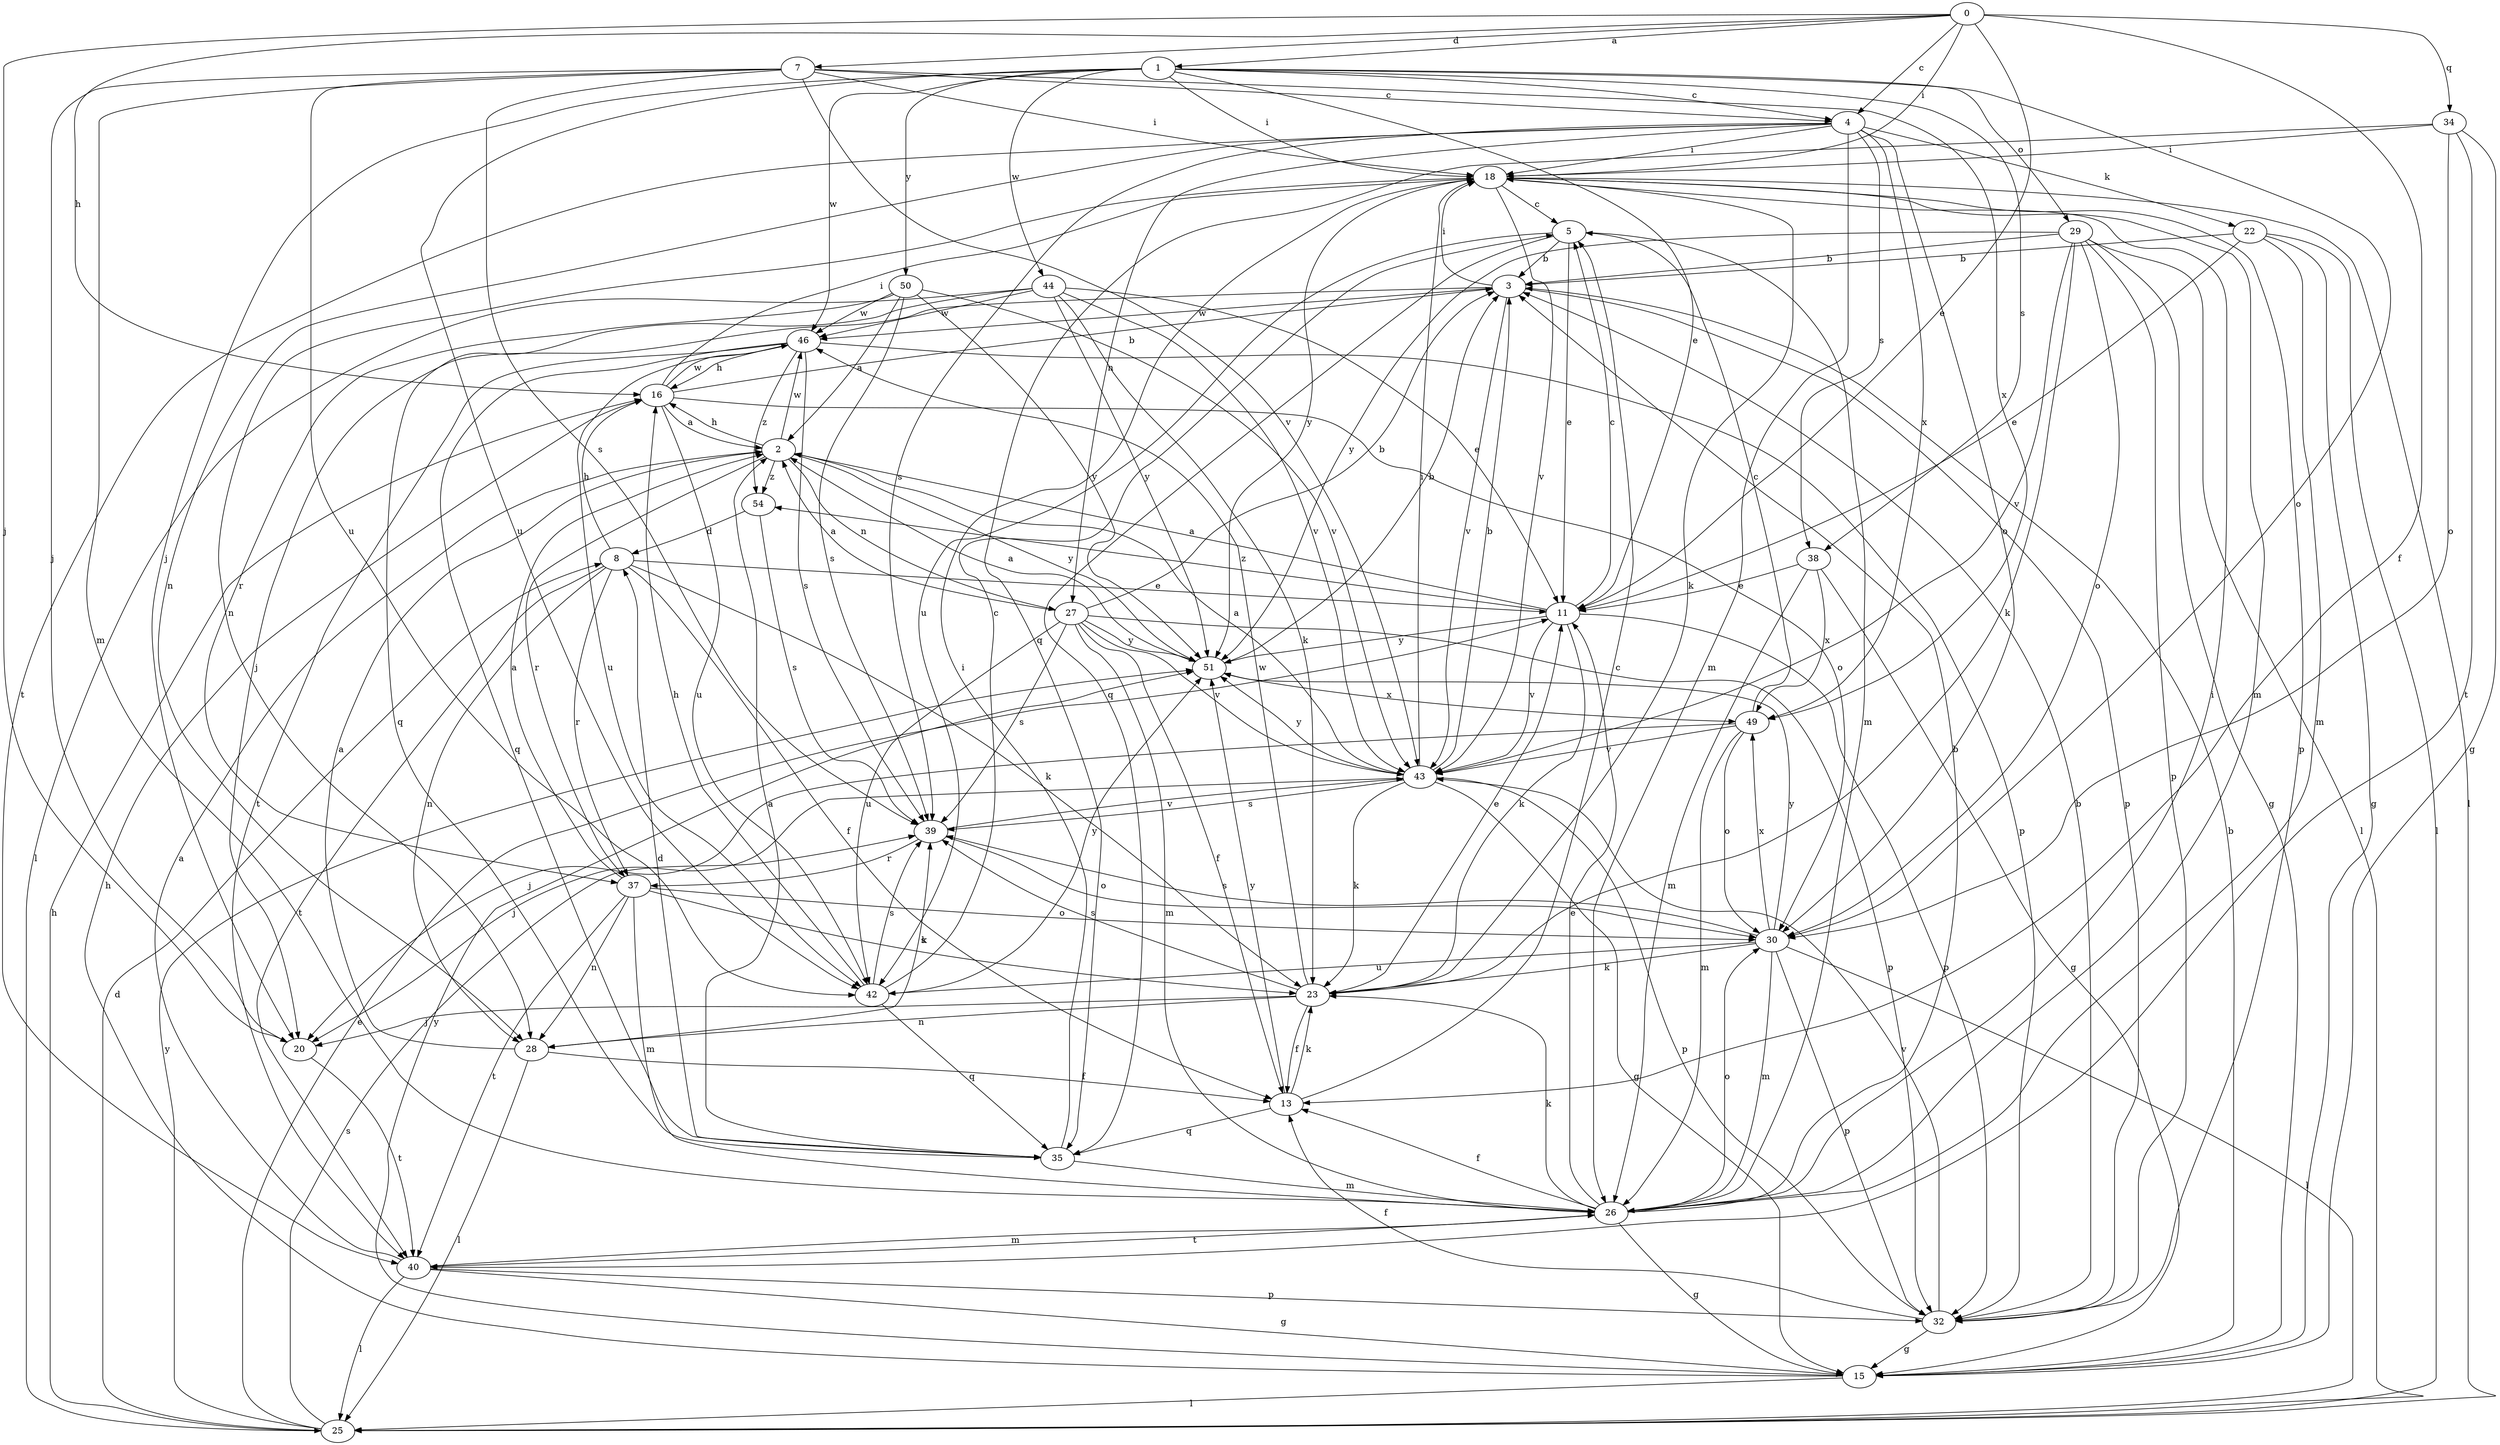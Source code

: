 strict digraph  {
0;
1;
2;
3;
4;
5;
7;
8;
11;
13;
15;
16;
18;
20;
22;
23;
25;
26;
27;
28;
29;
30;
32;
34;
35;
37;
38;
39;
40;
42;
43;
44;
46;
49;
50;
51;
54;
0 -> 1  [label=a];
0 -> 4  [label=c];
0 -> 7  [label=d];
0 -> 11  [label=e];
0 -> 13  [label=f];
0 -> 16  [label=h];
0 -> 18  [label=i];
0 -> 20  [label=j];
0 -> 34  [label=q];
1 -> 4  [label=c];
1 -> 11  [label=e];
1 -> 18  [label=i];
1 -> 20  [label=j];
1 -> 29  [label=o];
1 -> 30  [label=o];
1 -> 38  [label=s];
1 -> 42  [label=u];
1 -> 44  [label=w];
1 -> 46  [label=w];
1 -> 50  [label=y];
2 -> 16  [label=h];
2 -> 27  [label=n];
2 -> 37  [label=r];
2 -> 46  [label=w];
2 -> 51  [label=y];
2 -> 54  [label=z];
3 -> 18  [label=i];
3 -> 20  [label=j];
3 -> 32  [label=p];
3 -> 43  [label=v];
3 -> 46  [label=w];
4 -> 18  [label=i];
4 -> 22  [label=k];
4 -> 26  [label=m];
4 -> 27  [label=n];
4 -> 28  [label=n];
4 -> 30  [label=o];
4 -> 38  [label=s];
4 -> 39  [label=s];
4 -> 40  [label=t];
4 -> 49  [label=x];
5 -> 3  [label=b];
5 -> 11  [label=e];
5 -> 26  [label=m];
5 -> 35  [label=q];
5 -> 42  [label=u];
7 -> 4  [label=c];
7 -> 18  [label=i];
7 -> 20  [label=j];
7 -> 26  [label=m];
7 -> 39  [label=s];
7 -> 42  [label=u];
7 -> 43  [label=v];
7 -> 49  [label=x];
8 -> 11  [label=e];
8 -> 13  [label=f];
8 -> 16  [label=h];
8 -> 23  [label=k];
8 -> 28  [label=n];
8 -> 37  [label=r];
8 -> 40  [label=t];
11 -> 2  [label=a];
11 -> 5  [label=c];
11 -> 23  [label=k];
11 -> 32  [label=p];
11 -> 43  [label=v];
11 -> 51  [label=y];
11 -> 54  [label=z];
13 -> 5  [label=c];
13 -> 23  [label=k];
13 -> 35  [label=q];
13 -> 51  [label=y];
15 -> 3  [label=b];
15 -> 16  [label=h];
15 -> 25  [label=l];
15 -> 51  [label=y];
16 -> 2  [label=a];
16 -> 3  [label=b];
16 -> 18  [label=i];
16 -> 30  [label=o];
16 -> 42  [label=u];
16 -> 46  [label=w];
18 -> 5  [label=c];
18 -> 23  [label=k];
18 -> 25  [label=l];
18 -> 26  [label=m];
18 -> 28  [label=n];
18 -> 32  [label=p];
18 -> 43  [label=v];
18 -> 51  [label=y];
20 -> 40  [label=t];
22 -> 3  [label=b];
22 -> 11  [label=e];
22 -> 15  [label=g];
22 -> 25  [label=l];
22 -> 26  [label=m];
23 -> 11  [label=e];
23 -> 13  [label=f];
23 -> 20  [label=j];
23 -> 28  [label=n];
23 -> 39  [label=s];
23 -> 46  [label=w];
25 -> 8  [label=d];
25 -> 11  [label=e];
25 -> 16  [label=h];
25 -> 39  [label=s];
25 -> 51  [label=y];
26 -> 3  [label=b];
26 -> 11  [label=e];
26 -> 13  [label=f];
26 -> 15  [label=g];
26 -> 18  [label=i];
26 -> 23  [label=k];
26 -> 30  [label=o];
26 -> 40  [label=t];
27 -> 2  [label=a];
27 -> 3  [label=b];
27 -> 13  [label=f];
27 -> 26  [label=m];
27 -> 32  [label=p];
27 -> 39  [label=s];
27 -> 42  [label=u];
27 -> 43  [label=v];
27 -> 51  [label=y];
28 -> 2  [label=a];
28 -> 13  [label=f];
28 -> 25  [label=l];
28 -> 39  [label=s];
29 -> 3  [label=b];
29 -> 15  [label=g];
29 -> 23  [label=k];
29 -> 25  [label=l];
29 -> 30  [label=o];
29 -> 32  [label=p];
29 -> 43  [label=v];
29 -> 51  [label=y];
30 -> 23  [label=k];
30 -> 25  [label=l];
30 -> 26  [label=m];
30 -> 32  [label=p];
30 -> 39  [label=s];
30 -> 42  [label=u];
30 -> 49  [label=x];
30 -> 51  [label=y];
32 -> 3  [label=b];
32 -> 13  [label=f];
32 -> 15  [label=g];
32 -> 43  [label=v];
34 -> 15  [label=g];
34 -> 18  [label=i];
34 -> 30  [label=o];
34 -> 35  [label=q];
34 -> 40  [label=t];
35 -> 2  [label=a];
35 -> 8  [label=d];
35 -> 18  [label=i];
35 -> 26  [label=m];
37 -> 2  [label=a];
37 -> 23  [label=k];
37 -> 26  [label=m];
37 -> 28  [label=n];
37 -> 30  [label=o];
37 -> 40  [label=t];
38 -> 11  [label=e];
38 -> 15  [label=g];
38 -> 26  [label=m];
38 -> 49  [label=x];
39 -> 30  [label=o];
39 -> 37  [label=r];
39 -> 43  [label=v];
40 -> 2  [label=a];
40 -> 15  [label=g];
40 -> 25  [label=l];
40 -> 26  [label=m];
40 -> 32  [label=p];
42 -> 5  [label=c];
42 -> 16  [label=h];
42 -> 35  [label=q];
42 -> 39  [label=s];
42 -> 51  [label=y];
43 -> 2  [label=a];
43 -> 3  [label=b];
43 -> 15  [label=g];
43 -> 18  [label=i];
43 -> 20  [label=j];
43 -> 23  [label=k];
43 -> 32  [label=p];
43 -> 39  [label=s];
43 -> 51  [label=y];
44 -> 11  [label=e];
44 -> 23  [label=k];
44 -> 25  [label=l];
44 -> 35  [label=q];
44 -> 43  [label=v];
44 -> 46  [label=w];
44 -> 51  [label=y];
46 -> 16  [label=h];
46 -> 32  [label=p];
46 -> 35  [label=q];
46 -> 39  [label=s];
46 -> 40  [label=t];
46 -> 42  [label=u];
46 -> 54  [label=z];
49 -> 5  [label=c];
49 -> 20  [label=j];
49 -> 26  [label=m];
49 -> 30  [label=o];
49 -> 43  [label=v];
50 -> 2  [label=a];
50 -> 37  [label=r];
50 -> 39  [label=s];
50 -> 43  [label=v];
50 -> 46  [label=w];
50 -> 51  [label=y];
51 -> 2  [label=a];
51 -> 3  [label=b];
51 -> 49  [label=x];
54 -> 8  [label=d];
54 -> 39  [label=s];
}
